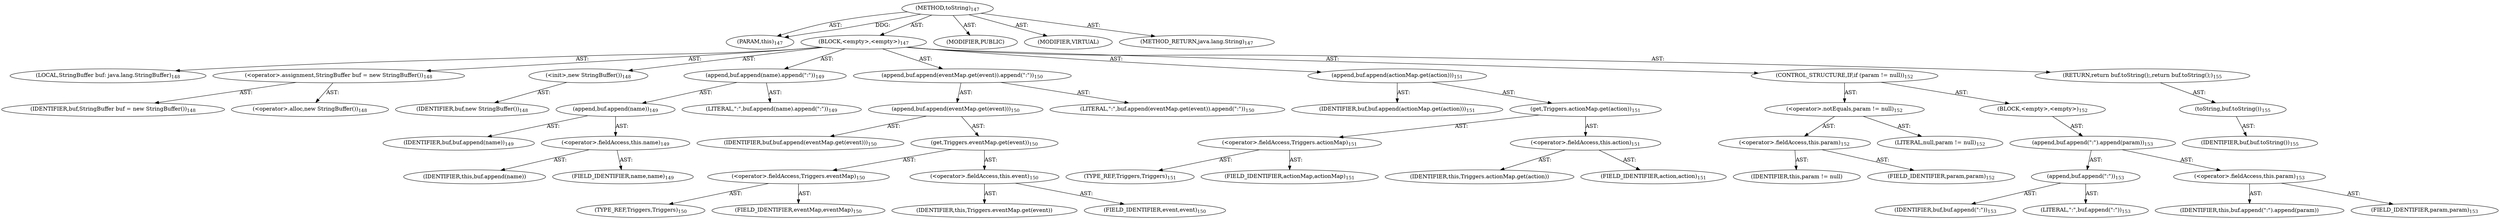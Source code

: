 digraph "toString" {  
"111669149703" [label = <(METHOD,toString)<SUB>147</SUB>> ]
"115964117004" [label = <(PARAM,this)<SUB>147</SUB>> ]
"25769803789" [label = <(BLOCK,&lt;empty&gt;,&lt;empty&gt;)<SUB>147</SUB>> ]
"94489280517" [label = <(LOCAL,StringBuffer buf: java.lang.StringBuffer)<SUB>148</SUB>> ]
"30064771122" [label = <(&lt;operator&gt;.assignment,StringBuffer buf = new StringBuffer())<SUB>148</SUB>> ]
"68719476771" [label = <(IDENTIFIER,buf,StringBuffer buf = new StringBuffer())<SUB>148</SUB>> ]
"30064771123" [label = <(&lt;operator&gt;.alloc,new StringBuffer())<SUB>148</SUB>> ]
"30064771124" [label = <(&lt;init&gt;,new StringBuffer())<SUB>148</SUB>> ]
"68719476772" [label = <(IDENTIFIER,buf,new StringBuffer())<SUB>148</SUB>> ]
"30064771125" [label = <(append,buf.append(name).append(&quot;:&quot;))<SUB>149</SUB>> ]
"30064771126" [label = <(append,buf.append(name))<SUB>149</SUB>> ]
"68719476773" [label = <(IDENTIFIER,buf,buf.append(name))<SUB>149</SUB>> ]
"30064771127" [label = <(&lt;operator&gt;.fieldAccess,this.name)<SUB>149</SUB>> ]
"68719476774" [label = <(IDENTIFIER,this,buf.append(name))> ]
"55834574861" [label = <(FIELD_IDENTIFIER,name,name)<SUB>149</SUB>> ]
"90194313223" [label = <(LITERAL,&quot;:&quot;,buf.append(name).append(&quot;:&quot;))<SUB>149</SUB>> ]
"30064771128" [label = <(append,buf.append(eventMap.get(event)).append(&quot;:&quot;))<SUB>150</SUB>> ]
"30064771129" [label = <(append,buf.append(eventMap.get(event)))<SUB>150</SUB>> ]
"68719476775" [label = <(IDENTIFIER,buf,buf.append(eventMap.get(event)))<SUB>150</SUB>> ]
"30064771130" [label = <(get,Triggers.eventMap.get(event))<SUB>150</SUB>> ]
"30064771131" [label = <(&lt;operator&gt;.fieldAccess,Triggers.eventMap)<SUB>150</SUB>> ]
"180388626436" [label = <(TYPE_REF,Triggers,Triggers)<SUB>150</SUB>> ]
"55834574862" [label = <(FIELD_IDENTIFIER,eventMap,eventMap)<SUB>150</SUB>> ]
"30064771132" [label = <(&lt;operator&gt;.fieldAccess,this.event)<SUB>150</SUB>> ]
"68719476776" [label = <(IDENTIFIER,this,Triggers.eventMap.get(event))> ]
"55834574863" [label = <(FIELD_IDENTIFIER,event,event)<SUB>150</SUB>> ]
"90194313224" [label = <(LITERAL,&quot;:&quot;,buf.append(eventMap.get(event)).append(&quot;:&quot;))<SUB>150</SUB>> ]
"30064771133" [label = <(append,buf.append(actionMap.get(action)))<SUB>151</SUB>> ]
"68719476777" [label = <(IDENTIFIER,buf,buf.append(actionMap.get(action)))<SUB>151</SUB>> ]
"30064771134" [label = <(get,Triggers.actionMap.get(action))<SUB>151</SUB>> ]
"30064771135" [label = <(&lt;operator&gt;.fieldAccess,Triggers.actionMap)<SUB>151</SUB>> ]
"180388626437" [label = <(TYPE_REF,Triggers,Triggers)<SUB>151</SUB>> ]
"55834574864" [label = <(FIELD_IDENTIFIER,actionMap,actionMap)<SUB>151</SUB>> ]
"30064771136" [label = <(&lt;operator&gt;.fieldAccess,this.action)<SUB>151</SUB>> ]
"68719476778" [label = <(IDENTIFIER,this,Triggers.actionMap.get(action))> ]
"55834574865" [label = <(FIELD_IDENTIFIER,action,action)<SUB>151</SUB>> ]
"47244640260" [label = <(CONTROL_STRUCTURE,IF,if (param != null))<SUB>152</SUB>> ]
"30064771137" [label = <(&lt;operator&gt;.notEquals,param != null)<SUB>152</SUB>> ]
"30064771138" [label = <(&lt;operator&gt;.fieldAccess,this.param)<SUB>152</SUB>> ]
"68719476779" [label = <(IDENTIFIER,this,param != null)> ]
"55834574866" [label = <(FIELD_IDENTIFIER,param,param)<SUB>152</SUB>> ]
"90194313225" [label = <(LITERAL,null,param != null)<SUB>152</SUB>> ]
"25769803790" [label = <(BLOCK,&lt;empty&gt;,&lt;empty&gt;)<SUB>152</SUB>> ]
"30064771139" [label = <(append,buf.append(&quot;:&quot;).append(param))<SUB>153</SUB>> ]
"30064771140" [label = <(append,buf.append(&quot;:&quot;))<SUB>153</SUB>> ]
"68719476780" [label = <(IDENTIFIER,buf,buf.append(&quot;:&quot;))<SUB>153</SUB>> ]
"90194313226" [label = <(LITERAL,&quot;:&quot;,buf.append(&quot;:&quot;))<SUB>153</SUB>> ]
"30064771141" [label = <(&lt;operator&gt;.fieldAccess,this.param)<SUB>153</SUB>> ]
"68719476781" [label = <(IDENTIFIER,this,buf.append(&quot;:&quot;).append(param))> ]
"55834574867" [label = <(FIELD_IDENTIFIER,param,param)<SUB>153</SUB>> ]
"146028888065" [label = <(RETURN,return buf.toString();,return buf.toString();)<SUB>155</SUB>> ]
"30064771142" [label = <(toString,buf.toString())<SUB>155</SUB>> ]
"68719476782" [label = <(IDENTIFIER,buf,buf.toString())<SUB>155</SUB>> ]
"133143986195" [label = <(MODIFIER,PUBLIC)> ]
"133143986196" [label = <(MODIFIER,VIRTUAL)> ]
"128849018887" [label = <(METHOD_RETURN,java.lang.String)<SUB>147</SUB>> ]
  "111669149703" -> "115964117004"  [ label = "AST: "] 
  "111669149703" -> "25769803789"  [ label = "AST: "] 
  "111669149703" -> "133143986195"  [ label = "AST: "] 
  "111669149703" -> "133143986196"  [ label = "AST: "] 
  "111669149703" -> "128849018887"  [ label = "AST: "] 
  "25769803789" -> "94489280517"  [ label = "AST: "] 
  "25769803789" -> "30064771122"  [ label = "AST: "] 
  "25769803789" -> "30064771124"  [ label = "AST: "] 
  "25769803789" -> "30064771125"  [ label = "AST: "] 
  "25769803789" -> "30064771128"  [ label = "AST: "] 
  "25769803789" -> "30064771133"  [ label = "AST: "] 
  "25769803789" -> "47244640260"  [ label = "AST: "] 
  "25769803789" -> "146028888065"  [ label = "AST: "] 
  "30064771122" -> "68719476771"  [ label = "AST: "] 
  "30064771122" -> "30064771123"  [ label = "AST: "] 
  "30064771124" -> "68719476772"  [ label = "AST: "] 
  "30064771125" -> "30064771126"  [ label = "AST: "] 
  "30064771125" -> "90194313223"  [ label = "AST: "] 
  "30064771126" -> "68719476773"  [ label = "AST: "] 
  "30064771126" -> "30064771127"  [ label = "AST: "] 
  "30064771127" -> "68719476774"  [ label = "AST: "] 
  "30064771127" -> "55834574861"  [ label = "AST: "] 
  "30064771128" -> "30064771129"  [ label = "AST: "] 
  "30064771128" -> "90194313224"  [ label = "AST: "] 
  "30064771129" -> "68719476775"  [ label = "AST: "] 
  "30064771129" -> "30064771130"  [ label = "AST: "] 
  "30064771130" -> "30064771131"  [ label = "AST: "] 
  "30064771130" -> "30064771132"  [ label = "AST: "] 
  "30064771131" -> "180388626436"  [ label = "AST: "] 
  "30064771131" -> "55834574862"  [ label = "AST: "] 
  "30064771132" -> "68719476776"  [ label = "AST: "] 
  "30064771132" -> "55834574863"  [ label = "AST: "] 
  "30064771133" -> "68719476777"  [ label = "AST: "] 
  "30064771133" -> "30064771134"  [ label = "AST: "] 
  "30064771134" -> "30064771135"  [ label = "AST: "] 
  "30064771134" -> "30064771136"  [ label = "AST: "] 
  "30064771135" -> "180388626437"  [ label = "AST: "] 
  "30064771135" -> "55834574864"  [ label = "AST: "] 
  "30064771136" -> "68719476778"  [ label = "AST: "] 
  "30064771136" -> "55834574865"  [ label = "AST: "] 
  "47244640260" -> "30064771137"  [ label = "AST: "] 
  "47244640260" -> "25769803790"  [ label = "AST: "] 
  "30064771137" -> "30064771138"  [ label = "AST: "] 
  "30064771137" -> "90194313225"  [ label = "AST: "] 
  "30064771138" -> "68719476779"  [ label = "AST: "] 
  "30064771138" -> "55834574866"  [ label = "AST: "] 
  "25769803790" -> "30064771139"  [ label = "AST: "] 
  "30064771139" -> "30064771140"  [ label = "AST: "] 
  "30064771139" -> "30064771141"  [ label = "AST: "] 
  "30064771140" -> "68719476780"  [ label = "AST: "] 
  "30064771140" -> "90194313226"  [ label = "AST: "] 
  "30064771141" -> "68719476781"  [ label = "AST: "] 
  "30064771141" -> "55834574867"  [ label = "AST: "] 
  "146028888065" -> "30064771142"  [ label = "AST: "] 
  "30064771142" -> "68719476782"  [ label = "AST: "] 
  "111669149703" -> "115964117004"  [ label = "DDG: "] 
}
